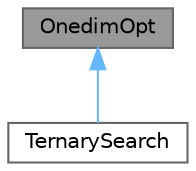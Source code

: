 digraph "OnedimOpt"
{
 // LATEX_PDF_SIZE
  bgcolor="transparent";
  edge [fontname=Helvetica,fontsize=10,labelfontname=Helvetica,labelfontsize=10];
  node [fontname=Helvetica,fontsize=10,shape=box,height=0.2,width=0.4];
  Node1 [id="Node000001",label="OnedimOpt",height=0.2,width=0.4,color="gray40", fillcolor="grey60", style="filled", fontcolor="black",tooltip="Класс одномерной оптимизации"];
  Node1 -> Node2 [id="edge1_Node000001_Node000002",dir="back",color="steelblue1",style="solid",tooltip=" "];
  Node2 [id="Node000002",label="TernarySearch",height=0.2,width=0.4,color="gray40", fillcolor="white", style="filled",URL="$class_ternary_search.html",tooltip="Класс метода остановки для одномерной оптимизации"];
}
